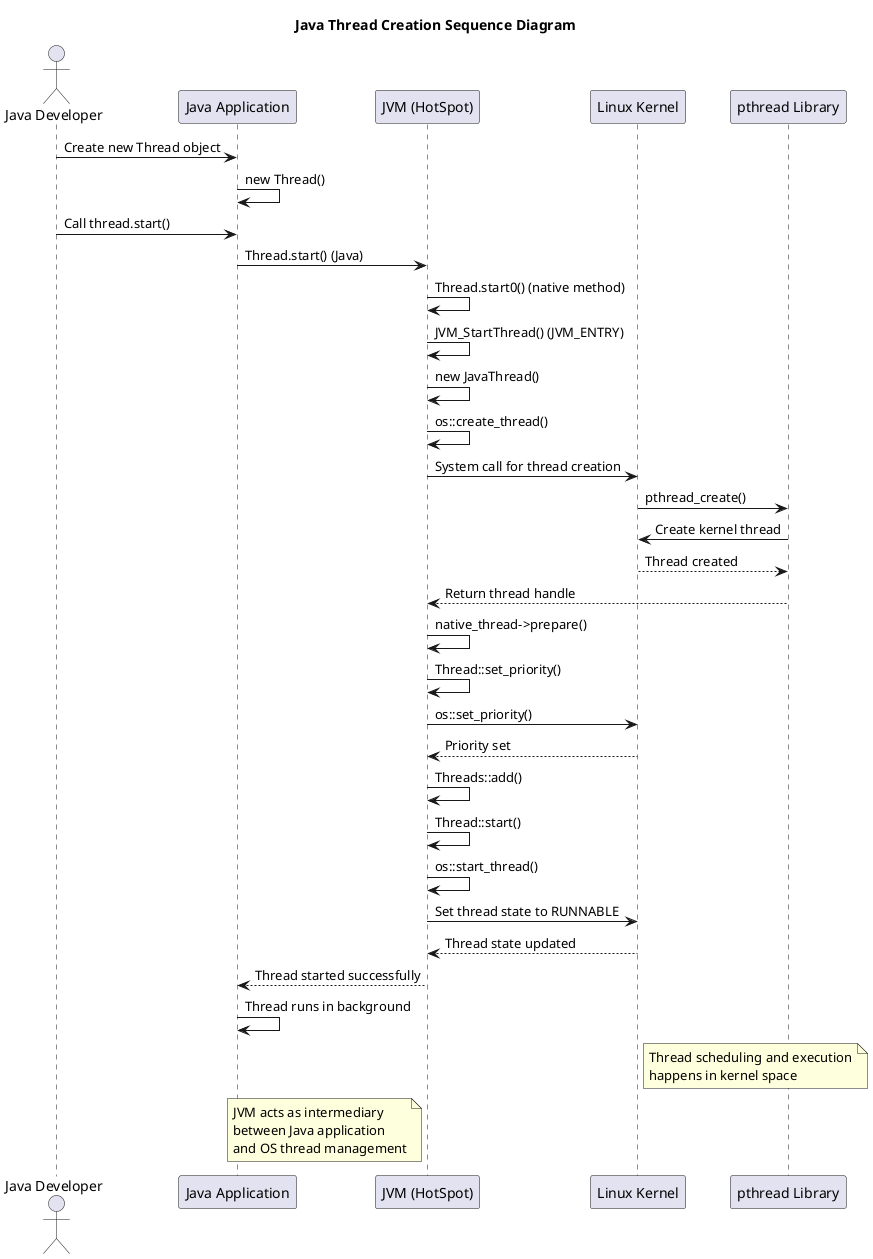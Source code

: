@startuml 线程调度时序图
title Java Thread Creation Sequence Diagram

actor "Java Developer" as developer
participant "Java Application" as java
participant "JVM (HotSpot)" as jvm
participant "Linux Kernel" as linux
participant "pthread Library" as pthread

developer -> java: Create new Thread object
java -> java: new Thread()

developer -> java: Call thread.start()
java -> jvm: Thread.start() (Java)
jvm -> jvm: Thread.start0() (native method)
jvm -> jvm: JVM_StartThread() (JVM_ENTRY)

jvm -> jvm: new JavaThread()
jvm -> jvm: os::create_thread()
jvm -> linux: System call for thread creation
linux -> pthread: pthread_create()
pthread -> linux: Create kernel thread
linux --> pthread: Thread created
pthread --> jvm: Return thread handle

jvm -> jvm: native_thread->prepare()
jvm -> jvm: Thread::set_priority()
jvm -> linux: os::set_priority()
linux --> jvm: Priority set

jvm -> jvm: Threads::add()
jvm -> jvm: Thread::start()
jvm -> jvm: os::start_thread()
jvm -> linux: Set thread state to RUNNABLE
linux --> jvm: Thread state updated

jvm --> java: Thread started successfully
java -> java: Thread runs in background

note right of linux
  Thread scheduling and execution
  happens in kernel space
end note

note left of jvm
  JVM acts as intermediary
  between Java application
  and OS thread management
end note

@enduml